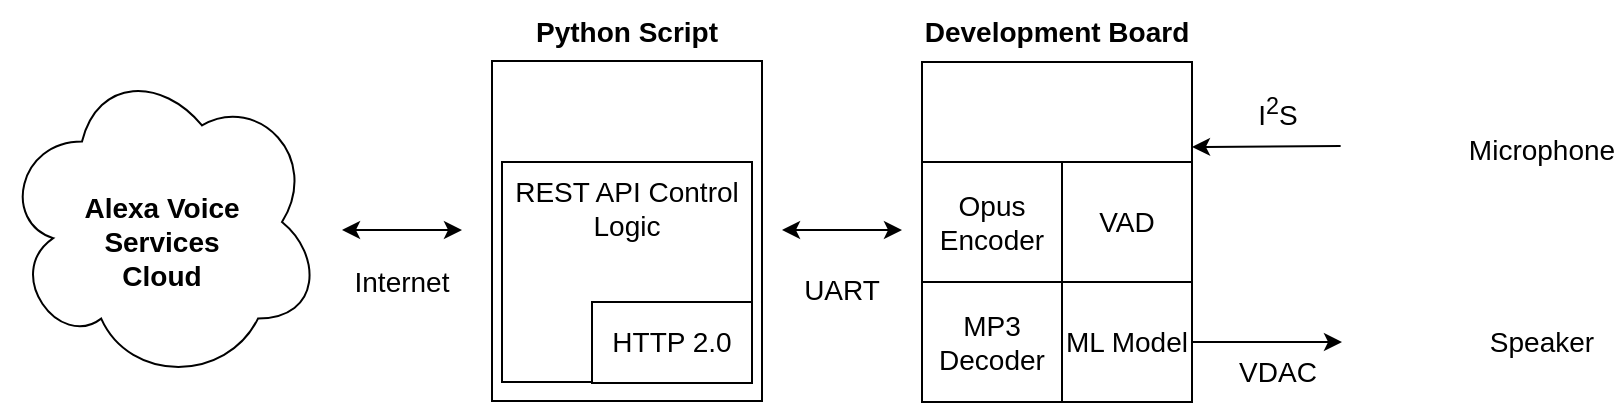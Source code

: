 <mxfile version="20.6.2" type="device"><diagram id="sZvFFDZ2WnATg5KjEVPO" name="Page-1"><mxGraphModel dx="2062" dy="1146" grid="1" gridSize="10" guides="1" tooltips="1" connect="1" arrows="1" fold="1" page="1" pageScale="1" pageWidth="1100" pageHeight="850" math="0" shadow="0"><root><mxCell id="0"/><mxCell id="1" parent="0"/><mxCell id="8eHFwS80-3KDC79HJmKM-28" value="" style="rounded=0;whiteSpace=wrap;html=1;" vertex="1" parent="1"><mxGeometry x="470" y="50" width="135" height="170" as="geometry"/></mxCell><mxCell id="8eHFwS80-3KDC79HJmKM-6" value="" style="rounded=0;whiteSpace=wrap;html=1;" vertex="1" parent="1"><mxGeometry x="255" y="49.5" width="135" height="170" as="geometry"/></mxCell><mxCell id="8eHFwS80-3KDC79HJmKM-1" value="" style="shape=image;html=1;verticalAlign=top;verticalLabelPosition=bottom;labelBackgroundColor=#ffffff;imageAspect=0;aspect=fixed;image=https://cdn1.iconfinder.com/data/icons/ui-essential-17/32/UI_Essential_Outline_1_essential-app-ui-sound-speaker-128.png" vertex="1" parent="1"><mxGeometry x="680" y="160" width="60" height="60" as="geometry"/></mxCell><mxCell id="8eHFwS80-3KDC79HJmKM-2" value="" style="shape=image;html=1;verticalAlign=top;verticalLabelPosition=bottom;labelBackgroundColor=#ffffff;imageAspect=0;aspect=fixed;image=https://cdn4.iconfinder.com/data/icons/essential-app-1/16/mic-microphone-record-speak-128.png" vertex="1" parent="1"><mxGeometry x="678" y="70" width="60" height="60" as="geometry"/></mxCell><mxCell id="8eHFwS80-3KDC79HJmKM-4" value="" style="ellipse;shape=cloud;whiteSpace=wrap;html=1;" vertex="1" parent="1"><mxGeometry x="10" y="49.5" width="160" height="161" as="geometry"/></mxCell><mxCell id="8eHFwS80-3KDC79HJmKM-8" value="" style="endArrow=classic;startArrow=classic;html=1;rounded=0;" edge="1" parent="1"><mxGeometry width="50" height="50" relative="1" as="geometry"><mxPoint x="180" y="134" as="sourcePoint"/><mxPoint x="240" y="134" as="targetPoint"/><Array as="points"/></mxGeometry></mxCell><mxCell id="8eHFwS80-3KDC79HJmKM-9" value="&lt;font style=&quot;font-size: 14px;&quot;&gt;&lt;b&gt;Alexa Voice Services Cloud&lt;/b&gt;&lt;/font&gt;" style="text;html=1;strokeColor=none;fillColor=none;align=center;verticalAlign=middle;whiteSpace=wrap;rounded=0;" vertex="1" parent="1"><mxGeometry x="40" y="104.5" width="100" height="70" as="geometry"/></mxCell><mxCell id="8eHFwS80-3KDC79HJmKM-10" value="UART" style="text;html=1;strokeColor=none;fillColor=none;align=center;verticalAlign=middle;whiteSpace=wrap;rounded=0;fontSize=14;" vertex="1" parent="1"><mxGeometry x="400" y="149" width="60" height="30" as="geometry"/></mxCell><mxCell id="8eHFwS80-3KDC79HJmKM-11" value="&lt;b&gt;Python Script&lt;/b&gt;" style="text;html=1;strokeColor=none;fillColor=none;align=center;verticalAlign=middle;whiteSpace=wrap;rounded=0;fontSize=14;" vertex="1" parent="1"><mxGeometry x="260" y="19.5" width="125" height="30" as="geometry"/></mxCell><mxCell id="8eHFwS80-3KDC79HJmKM-12" value="&lt;b&gt;Development Board&lt;/b&gt;" style="text;html=1;strokeColor=none;fillColor=none;align=center;verticalAlign=middle;whiteSpace=wrap;rounded=0;fontSize=14;" vertex="1" parent="1"><mxGeometry x="470" y="19.5" width="135" height="30" as="geometry"/></mxCell><mxCell id="8eHFwS80-3KDC79HJmKM-14" value="Internet" style="text;html=1;strokeColor=none;fillColor=none;align=center;verticalAlign=middle;whiteSpace=wrap;rounded=0;fontSize=14;" vertex="1" parent="1"><mxGeometry x="180" y="145" width="60" height="30" as="geometry"/></mxCell><mxCell id="8eHFwS80-3KDC79HJmKM-17" value="" style="endArrow=classic;startArrow=classic;html=1;rounded=0;" edge="1" parent="1"><mxGeometry width="50" height="50" relative="1" as="geometry"><mxPoint x="400" y="134" as="sourcePoint"/><mxPoint x="460" y="134" as="targetPoint"/><Array as="points"><mxPoint x="430" y="134"/></Array></mxGeometry></mxCell><mxCell id="8eHFwS80-3KDC79HJmKM-21" value="" style="endArrow=classic;html=1;rounded=0;fontSize=14;entryX=1;entryY=0.25;entryDx=0;entryDy=0;exitX=0.022;exitY=0.367;exitDx=0;exitDy=0;exitPerimeter=0;" edge="1" parent="1" source="8eHFwS80-3KDC79HJmKM-2" target="8eHFwS80-3KDC79HJmKM-28"><mxGeometry width="50" height="50" relative="1" as="geometry"><mxPoint x="700" y="90" as="sourcePoint"/><mxPoint x="618" y="112" as="targetPoint"/></mxGeometry></mxCell><mxCell id="8eHFwS80-3KDC79HJmKM-22" value="" style="endArrow=classic;html=1;rounded=0;fontSize=14;exitX=1;exitY=0.5;exitDx=0;exitDy=0;entryX=0;entryY=0.5;entryDx=0;entryDy=0;" edge="1" parent="1" source="8eHFwS80-3KDC79HJmKM-26" target="8eHFwS80-3KDC79HJmKM-1"><mxGeometry width="50" height="50" relative="1" as="geometry"><mxPoint x="618" y="176" as="sourcePoint"/><mxPoint x="420" y="300" as="targetPoint"/></mxGeometry></mxCell><mxCell id="8eHFwS80-3KDC79HJmKM-23" value="I&lt;sup&gt;2&lt;/sup&gt;S" style="text;html=1;strokeColor=none;fillColor=none;align=center;verticalAlign=middle;whiteSpace=wrap;rounded=0;fontSize=14;" vertex="1" parent="1"><mxGeometry x="618" y="59.5" width="60" height="30" as="geometry"/></mxCell><mxCell id="8eHFwS80-3KDC79HJmKM-24" value="VDAC" style="text;html=1;strokeColor=none;fillColor=none;align=center;verticalAlign=middle;whiteSpace=wrap;rounded=0;fontSize=14;" vertex="1" parent="1"><mxGeometry x="618" y="190" width="60" height="30" as="geometry"/></mxCell><mxCell id="8eHFwS80-3KDC79HJmKM-26" value="ML Model" style="rounded=0;whiteSpace=wrap;html=1;fontSize=14;" vertex="1" parent="1"><mxGeometry x="540" y="160" width="65" height="60" as="geometry"/></mxCell><mxCell id="8eHFwS80-3KDC79HJmKM-29" value="Microphone" style="text;html=1;strokeColor=none;fillColor=none;align=center;verticalAlign=middle;whiteSpace=wrap;rounded=0;fontSize=14;" vertex="1" parent="1"><mxGeometry x="750" y="79" width="60" height="30" as="geometry"/></mxCell><mxCell id="8eHFwS80-3KDC79HJmKM-30" value="Speaker" style="text;html=1;strokeColor=none;fillColor=none;align=center;verticalAlign=middle;whiteSpace=wrap;rounded=0;fontSize=14;" vertex="1" parent="1"><mxGeometry x="750" y="175" width="60" height="30" as="geometry"/></mxCell><mxCell id="8eHFwS80-3KDC79HJmKM-31" value="Opus Encoder" style="rounded=0;whiteSpace=wrap;html=1;fontSize=14;" vertex="1" parent="1"><mxGeometry x="470" y="100" width="70" height="60" as="geometry"/></mxCell><mxCell id="8eHFwS80-3KDC79HJmKM-32" value="MP3&lt;br&gt;Decoder" style="rounded=0;whiteSpace=wrap;html=1;fontSize=14;" vertex="1" parent="1"><mxGeometry x="470" y="160" width="70" height="60" as="geometry"/></mxCell><mxCell id="8eHFwS80-3KDC79HJmKM-34" value="VAD" style="rounded=0;whiteSpace=wrap;html=1;fontSize=14;" vertex="1" parent="1"><mxGeometry x="540" y="100" width="65" height="60" as="geometry"/></mxCell><mxCell id="8eHFwS80-3KDC79HJmKM-37" value="REST API Control Logic" style="rounded=0;whiteSpace=wrap;html=1;fontSize=14;verticalAlign=top;" vertex="1" parent="1"><mxGeometry x="260" y="100" width="125" height="110" as="geometry"/></mxCell><mxCell id="8eHFwS80-3KDC79HJmKM-36" value="HTTP 2.0" style="rounded=0;whiteSpace=wrap;html=1;fontSize=14;" vertex="1" parent="1"><mxGeometry x="305" y="170" width="80" height="40.5" as="geometry"/></mxCell></root></mxGraphModel></diagram></mxfile>